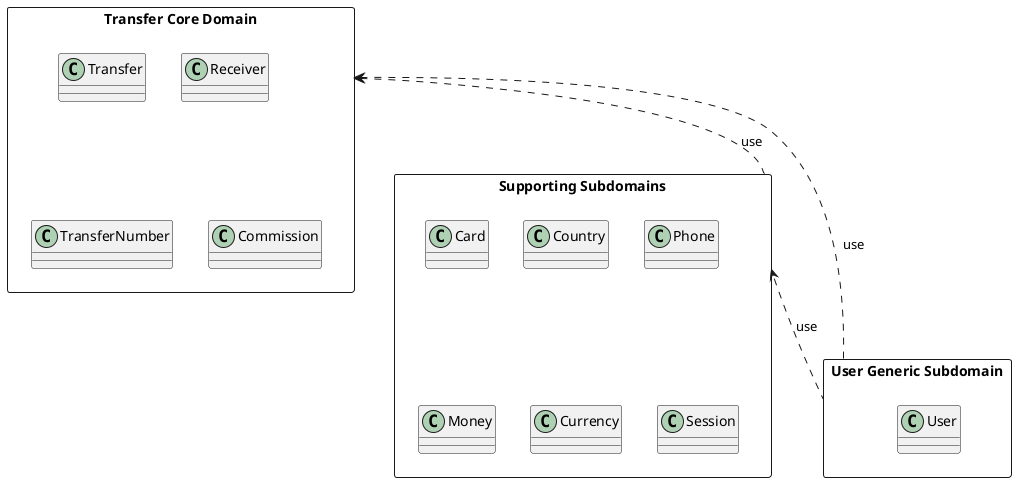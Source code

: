 @startuml

package "User Generic Subdomain" <<Rectangle>> {
    class User
}

package "Supporting Subdomains" <<Rectangle>> {
    class Card
    class Country
    class Phone
    class Money
    class Currency
    class Session
}
"Supporting Subdomains" <.. "User Generic Subdomain" : use

package "Transfer Core Domain" <<Rectangle>> {
    class Transfer
    class Receiver
    class TransferNumber
    class Commission
}
"Transfer Core Domain" <.. "User Generic Subdomain" : use
"Transfer Core Domain" <.. "Supporting Subdomains" : use

@enduml